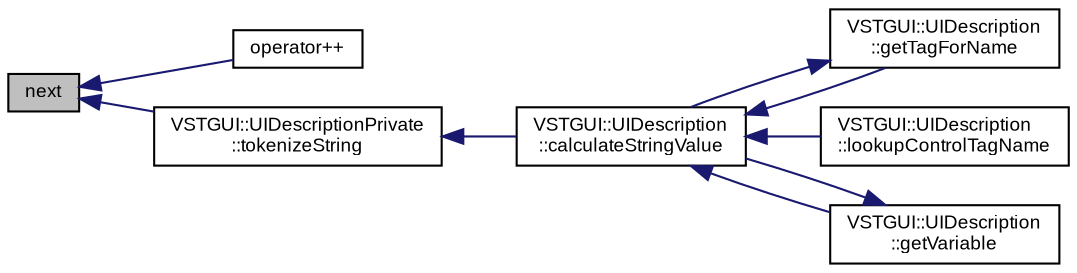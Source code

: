 digraph "next"
{
  bgcolor="transparent";
  edge [fontname="Arial",fontsize="9",labelfontname="Arial",labelfontsize="9"];
  node [fontname="Arial",fontsize="9",shape=record];
  rankdir="LR";
  Node1 [label="next",height=0.2,width=0.4,color="black", fillcolor="grey75", style="filled" fontcolor="black"];
  Node1 -> Node2 [dir="back",color="midnightblue",fontsize="9",style="solid",fontname="Arial"];
  Node2 [label="operator++",height=0.2,width=0.4,color="black",URL="$class_v_s_t_g_u_i_1_1_u_t_f8_character_iterator.html#aa4d23cc1d1cb7345664cdc577f8b0a85"];
  Node1 -> Node3 [dir="back",color="midnightblue",fontsize="9",style="solid",fontname="Arial"];
  Node3 [label="VSTGUI::UIDescriptionPrivate\l::tokenizeString",height=0.2,width=0.4,color="black",URL="$namespace_v_s_t_g_u_i_1_1_u_i_description_private.html#ae0934a2b51660f6a5cece9e2755e8854"];
  Node3 -> Node4 [dir="back",color="midnightblue",fontsize="9",style="solid",fontname="Arial"];
  Node4 [label="VSTGUI::UIDescription\l::calculateStringValue",height=0.2,width=0.4,color="black",URL="$class_v_s_t_g_u_i_1_1_u_i_description.html#a11aba1ada0a2c98a219d73804984b61f"];
  Node4 -> Node5 [dir="back",color="midnightblue",fontsize="9",style="solid",fontname="Arial"];
  Node5 [label="VSTGUI::UIDescription\l::getTagForName",height=0.2,width=0.4,color="black",URL="$class_v_s_t_g_u_i_1_1_u_i_description.html#a4d20a5578f2b8cf3f247e5e9726dff75"];
  Node5 -> Node4 [dir="back",color="midnightblue",fontsize="9",style="solid",fontname="Arial"];
  Node4 -> Node6 [dir="back",color="midnightblue",fontsize="9",style="solid",fontname="Arial"];
  Node6 [label="VSTGUI::UIDescription\l::lookupControlTagName",height=0.2,width=0.4,color="black",URL="$class_v_s_t_g_u_i_1_1_u_i_description.html#a977b6c3e0f12ec3c4c719e2b6fb8846e"];
  Node4 -> Node7 [dir="back",color="midnightblue",fontsize="9",style="solid",fontname="Arial"];
  Node7 [label="VSTGUI::UIDescription\l::getVariable",height=0.2,width=0.4,color="black",URL="$class_v_s_t_g_u_i_1_1_u_i_description.html#a0fbbc231900c1d5f9daed9ca8efad954"];
  Node7 -> Node4 [dir="back",color="midnightblue",fontsize="9",style="solid",fontname="Arial"];
}
